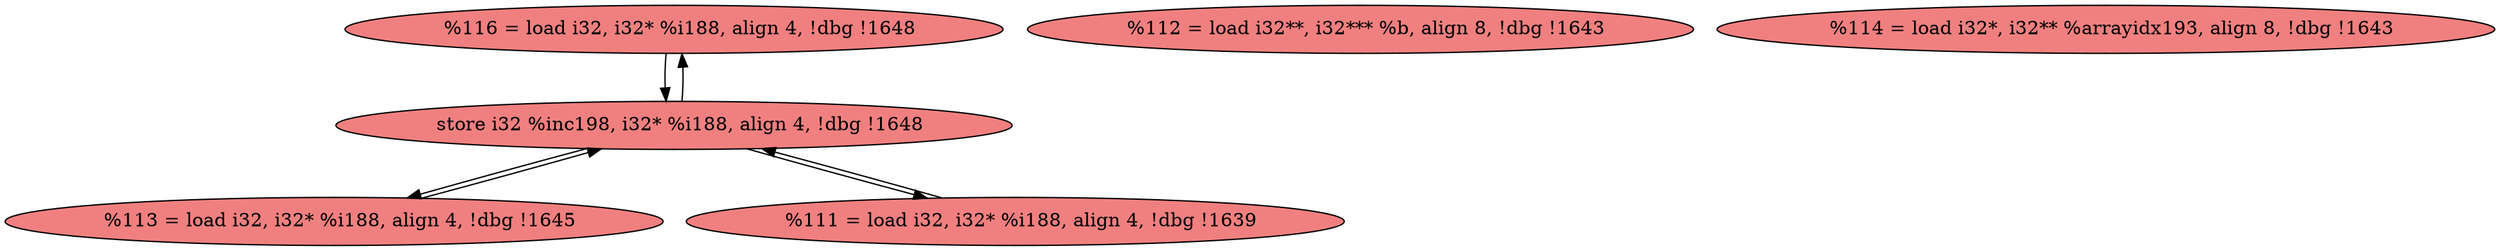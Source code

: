 
digraph G {


node2122 [fillcolor=lightcoral,label="  %116 = load i32, i32* %i188, align 4, !dbg !1648",shape=ellipse,style=filled ]
node2120 [fillcolor=lightcoral,label="  %113 = load i32, i32* %i188, align 4, !dbg !1645",shape=ellipse,style=filled ]
node2121 [fillcolor=lightcoral,label="  %111 = load i32, i32* %i188, align 4, !dbg !1639",shape=ellipse,style=filled ]
node2118 [fillcolor=lightcoral,label="  store i32 %inc198, i32* %i188, align 4, !dbg !1648",shape=ellipse,style=filled ]
node2123 [fillcolor=lightcoral,label="  %112 = load i32**, i32*** %b, align 8, !dbg !1643",shape=ellipse,style=filled ]
node2119 [fillcolor=lightcoral,label="  %114 = load i32*, i32** %arrayidx193, align 8, !dbg !1643",shape=ellipse,style=filled ]

node2118->node2121 [ ]
node2121->node2118 [ ]
node2118->node2122 [ ]
node2118->node2120 [ ]
node2122->node2118 [ ]
node2120->node2118 [ ]


}
